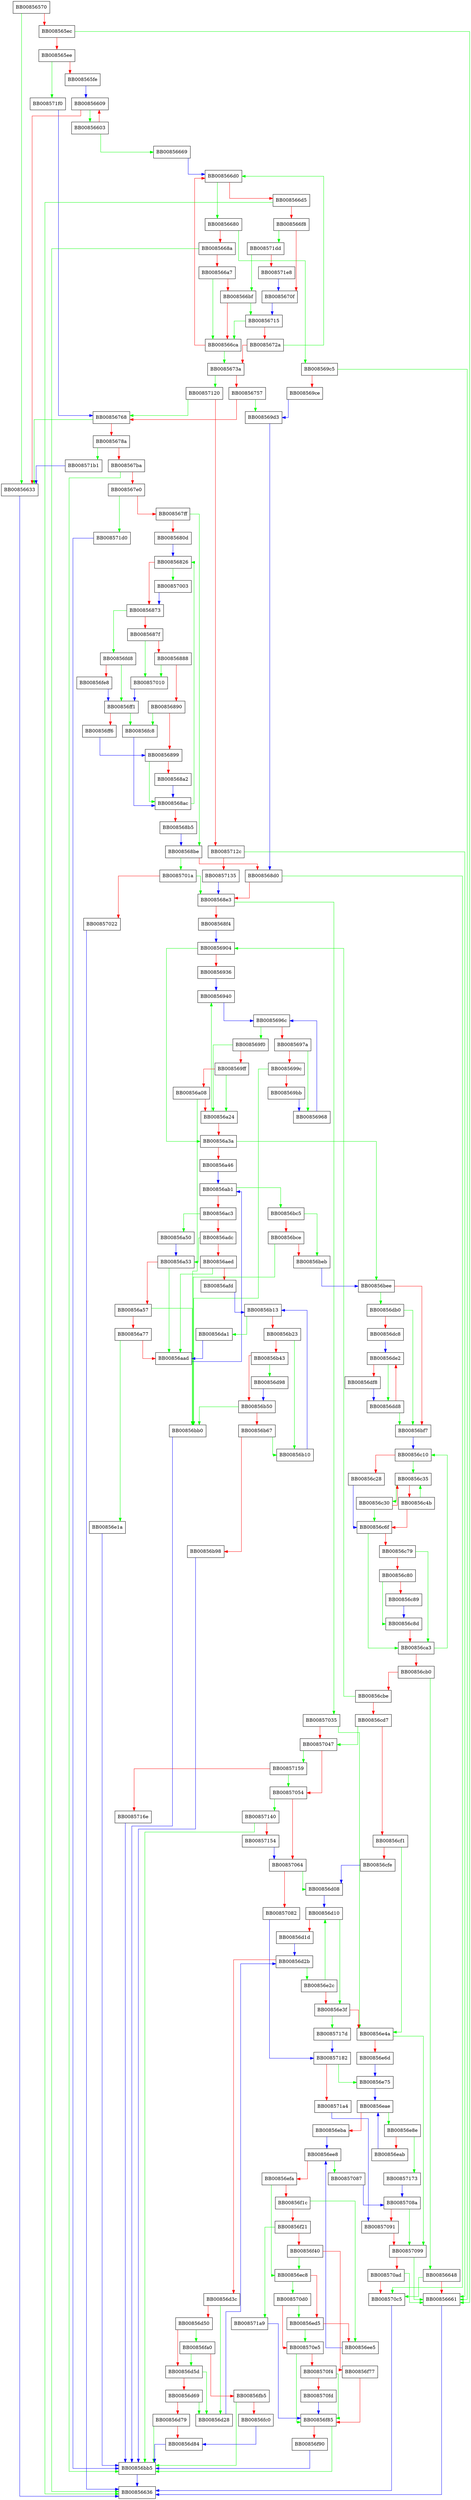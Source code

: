 digraph X509_policy_check {
  node [shape="box"];
  graph [splines=ortho];
  BB00856570 -> BB00856633 [color="green"];
  BB00856570 -> BB008565ec [color="red"];
  BB008565ec -> BB00856661 [color="green"];
  BB008565ec -> BB008565ee [color="red"];
  BB008565ee -> BB008571f0 [color="green"];
  BB008565ee -> BB008565fe [color="red"];
  BB008565fe -> BB00856609 [color="blue"];
  BB00856603 -> BB00856669 [color="green"];
  BB00856603 -> BB00856609 [color="red"];
  BB00856609 -> BB00856603 [color="green"];
  BB00856609 -> BB00856633 [color="red"];
  BB00856633 -> BB00856636 [color="blue"];
  BB00856648 -> BB008570c5 [color="green"];
  BB00856648 -> BB00856661 [color="red"];
  BB00856661 -> BB00856636 [color="blue"];
  BB00856669 -> BB008566d0 [color="blue"];
  BB00856680 -> BB008569c5 [color="green"];
  BB00856680 -> BB0085668a [color="red"];
  BB0085668a -> BB00856636 [color="green"];
  BB0085668a -> BB008566a7 [color="red"];
  BB008566a7 -> BB008566ca [color="green"];
  BB008566a7 -> BB008566bf [color="red"];
  BB008566bf -> BB00856715 [color="green"];
  BB008566bf -> BB008566ca [color="red"];
  BB008566ca -> BB0085673a [color="green"];
  BB008566ca -> BB008566d0 [color="red"];
  BB008566d0 -> BB00856680 [color="green"];
  BB008566d0 -> BB008566d5 [color="red"];
  BB008566d5 -> BB00856636 [color="green"];
  BB008566d5 -> BB008566f8 [color="red"];
  BB008566f8 -> BB008571dd [color="green"];
  BB008566f8 -> BB0085670f [color="red"];
  BB0085670f -> BB00856715 [color="blue"];
  BB00856715 -> BB008566ca [color="green"];
  BB00856715 -> BB0085672a [color="red"];
  BB0085672a -> BB008566d0 [color="green"];
  BB0085672a -> BB0085673a [color="red"];
  BB0085673a -> BB00857120 [color="green"];
  BB0085673a -> BB00856757 [color="red"];
  BB00856757 -> BB008569d3 [color="green"];
  BB00856757 -> BB00856768 [color="red"];
  BB00856768 -> BB00856633 [color="green"];
  BB00856768 -> BB0085678a [color="red"];
  BB0085678a -> BB008571b1 [color="green"];
  BB0085678a -> BB008567ba [color="red"];
  BB008567ba -> BB00856bb5 [color="green"];
  BB008567ba -> BB008567e0 [color="red"];
  BB008567e0 -> BB008571d0 [color="green"];
  BB008567e0 -> BB008567ff [color="red"];
  BB008567ff -> BB008568be [color="green"];
  BB008567ff -> BB0085680d [color="red"];
  BB0085680d -> BB00856826 [color="blue"];
  BB00856826 -> BB00857003 [color="green"];
  BB00856826 -> BB00856873 [color="red"];
  BB00856873 -> BB00856fd8 [color="green"];
  BB00856873 -> BB0085687f [color="red"];
  BB0085687f -> BB00857010 [color="green"];
  BB0085687f -> BB00856888 [color="red"];
  BB00856888 -> BB00857010 [color="green"];
  BB00856888 -> BB00856890 [color="red"];
  BB00856890 -> BB00856fc8 [color="green"];
  BB00856890 -> BB00856899 [color="red"];
  BB00856899 -> BB008568ac [color="green"];
  BB00856899 -> BB008568a2 [color="red"];
  BB008568a2 -> BB008568ac [color="blue"];
  BB008568ac -> BB00856826 [color="green"];
  BB008568ac -> BB008568b5 [color="red"];
  BB008568b5 -> BB008568be [color="blue"];
  BB008568be -> BB0085701a [color="green"];
  BB008568be -> BB008568d0 [color="red"];
  BB008568d0 -> BB008570c5 [color="green"];
  BB008568d0 -> BB008568e3 [color="red"];
  BB008568e3 -> BB00857035 [color="green"];
  BB008568e3 -> BB008568f4 [color="red"];
  BB008568f4 -> BB00856904 [color="blue"];
  BB00856904 -> BB00856a3a [color="green"];
  BB00856904 -> BB00856936 [color="red"];
  BB00856936 -> BB00856940 [color="blue"];
  BB00856940 -> BB0085696c [color="blue"];
  BB00856968 -> BB0085696c [color="blue"];
  BB0085696c -> BB008569f0 [color="green"];
  BB0085696c -> BB0085697a [color="red"];
  BB0085697a -> BB00856968 [color="green"];
  BB0085697a -> BB0085699c [color="red"];
  BB0085699c -> BB00856bb0 [color="green"];
  BB0085699c -> BB008569bb [color="red"];
  BB008569bb -> BB00856968 [color="blue"];
  BB008569c5 -> BB00856661 [color="green"];
  BB008569c5 -> BB008569ce [color="red"];
  BB008569ce -> BB008569d3 [color="blue"];
  BB008569d3 -> BB008568d0 [color="blue"];
  BB008569f0 -> BB00856a24 [color="green"];
  BB008569f0 -> BB008569ff [color="red"];
  BB008569ff -> BB00856a24 [color="green"];
  BB008569ff -> BB00856a08 [color="red"];
  BB00856a08 -> BB00856bb0 [color="green"];
  BB00856a08 -> BB00856a24 [color="red"];
  BB00856a24 -> BB00856940 [color="green"];
  BB00856a24 -> BB00856a3a [color="red"];
  BB00856a3a -> BB00856bee [color="green"];
  BB00856a3a -> BB00856a46 [color="red"];
  BB00856a46 -> BB00856ab1 [color="blue"];
  BB00856a50 -> BB00856a53 [color="blue"];
  BB00856a53 -> BB00856aad [color="green"];
  BB00856a53 -> BB00856a57 [color="red"];
  BB00856a57 -> BB00856bb0 [color="green"];
  BB00856a57 -> BB00856a77 [color="red"];
  BB00856a77 -> BB00856e1a [color="green"];
  BB00856a77 -> BB00856aad [color="red"];
  BB00856aad -> BB00856ab1 [color="blue"];
  BB00856ab1 -> BB00856bc5 [color="green"];
  BB00856ab1 -> BB00856ac3 [color="red"];
  BB00856ac3 -> BB00856a50 [color="green"];
  BB00856ac3 -> BB00856adc [color="red"];
  BB00856adc -> BB00856a53 [color="green"];
  BB00856adc -> BB00856aed [color="red"];
  BB00856aed -> BB00856aad [color="green"];
  BB00856aed -> BB00856afd [color="red"];
  BB00856afd -> BB00856b13 [color="blue"];
  BB00856b10 -> BB00856b13 [color="blue"];
  BB00856b13 -> BB00856da1 [color="green"];
  BB00856b13 -> BB00856b23 [color="red"];
  BB00856b23 -> BB00856b10 [color="green"];
  BB00856b23 -> BB00856b43 [color="red"];
  BB00856b43 -> BB00856d98 [color="green"];
  BB00856b43 -> BB00856b50 [color="red"];
  BB00856b50 -> BB00856bb0 [color="green"];
  BB00856b50 -> BB00856b67 [color="red"];
  BB00856b67 -> BB00856b10 [color="green"];
  BB00856b67 -> BB00856b98 [color="red"];
  BB00856b98 -> BB00856bb5 [color="blue"];
  BB00856bb0 -> BB00856bb5 [color="blue"];
  BB00856bb5 -> BB00856636 [color="blue"];
  BB00856bc5 -> BB00856beb [color="green"];
  BB00856bc5 -> BB00856bce [color="red"];
  BB00856bce -> BB00856bb0 [color="green"];
  BB00856bce -> BB00856beb [color="red"];
  BB00856beb -> BB00856bee [color="blue"];
  BB00856bee -> BB00856db0 [color="green"];
  BB00856bee -> BB00856bf7 [color="red"];
  BB00856bf7 -> BB00856c10 [color="blue"];
  BB00856c10 -> BB00856c35 [color="green"];
  BB00856c10 -> BB00856c28 [color="red"];
  BB00856c28 -> BB00856c6f [color="blue"];
  BB00856c30 -> BB00856c6f [color="green"];
  BB00856c30 -> BB00856c35 [color="red"];
  BB00856c35 -> BB00856c30 [color="green"];
  BB00856c35 -> BB00856c4b [color="red"];
  BB00856c4b -> BB00856c35 [color="green"];
  BB00856c4b -> BB00856c6f [color="red"];
  BB00856c6f -> BB00856ca3 [color="green"];
  BB00856c6f -> BB00856c79 [color="red"];
  BB00856c79 -> BB00856ca3 [color="green"];
  BB00856c79 -> BB00856c80 [color="red"];
  BB00856c80 -> BB00856c8d [color="green"];
  BB00856c80 -> BB00856c89 [color="red"];
  BB00856c89 -> BB00856c8d [color="blue"];
  BB00856c8d -> BB00856ca3 [color="red"];
  BB00856ca3 -> BB00856c10 [color="green"];
  BB00856ca3 -> BB00856cb0 [color="red"];
  BB00856cb0 -> BB00856648 [color="green"];
  BB00856cb0 -> BB00856cbe [color="red"];
  BB00856cbe -> BB00856904 [color="green"];
  BB00856cbe -> BB00856cd7 [color="red"];
  BB00856cd7 -> BB00857047 [color="green"];
  BB00856cd7 -> BB00856cf1 [color="red"];
  BB00856cf1 -> BB00856e4a [color="green"];
  BB00856cf1 -> BB00856cfe [color="red"];
  BB00856cfe -> BB00856d08 [color="blue"];
  BB00856d08 -> BB00856d10 [color="blue"];
  BB00856d10 -> BB00856e3f [color="green"];
  BB00856d10 -> BB00856d1d [color="red"];
  BB00856d1d -> BB00856d2b [color="blue"];
  BB00856d28 -> BB00856d2b [color="blue"];
  BB00856d2b -> BB00856e2c [color="green"];
  BB00856d2b -> BB00856d3c [color="red"];
  BB00856d3c -> BB00856d28 [color="green"];
  BB00856d3c -> BB00856d50 [color="red"];
  BB00856d50 -> BB00856fa0 [color="green"];
  BB00856d50 -> BB00856d5d [color="red"];
  BB00856d5d -> BB00856d28 [color="green"];
  BB00856d5d -> BB00856d69 [color="red"];
  BB00856d69 -> BB00856d28 [color="green"];
  BB00856d69 -> BB00856d79 [color="red"];
  BB00856d79 -> BB00856bb5 [color="green"];
  BB00856d79 -> BB00856d84 [color="red"];
  BB00856d84 -> BB00856bb5 [color="blue"];
  BB00856d98 -> BB00856b50 [color="blue"];
  BB00856da1 -> BB00856aad [color="blue"];
  BB00856db0 -> BB00856bf7 [color="green"];
  BB00856db0 -> BB00856dc8 [color="red"];
  BB00856dc8 -> BB00856de2 [color="blue"];
  BB00856dd8 -> BB00856bf7 [color="green"];
  BB00856dd8 -> BB00856de2 [color="red"];
  BB00856de2 -> BB00856dd8 [color="green"];
  BB00856de2 -> BB00856df8 [color="red"];
  BB00856df8 -> BB00856dd8 [color="blue"];
  BB00856e1a -> BB00856bb5 [color="blue"];
  BB00856e2c -> BB00856d10 [color="green"];
  BB00856e2c -> BB00856e3f [color="red"];
  BB00856e3f -> BB0085717d [color="green"];
  BB00856e3f -> BB00856e4a [color="red"];
  BB00856e4a -> BB00857099 [color="green"];
  BB00856e4a -> BB00856e6d [color="red"];
  BB00856e6d -> BB00856e75 [color="blue"];
  BB00856e75 -> BB00856eae [color="blue"];
  BB00856e8e -> BB00857173 [color="green"];
  BB00856e8e -> BB00856eab [color="red"];
  BB00856eab -> BB00856eae [color="blue"];
  BB00856eae -> BB00856e8e [color="green"];
  BB00856eae -> BB00856eba [color="red"];
  BB00856eba -> BB00856ee8 [color="blue"];
  BB00856ec8 -> BB008570d0 [color="green"];
  BB00856ec8 -> BB00856ed5 [color="red"];
  BB00856ed5 -> BB008570e5 [color="green"];
  BB00856ed5 -> BB00856ee5 [color="red"];
  BB00856ee5 -> BB00856ee8 [color="blue"];
  BB00856ee8 -> BB00857087 [color="green"];
  BB00856ee8 -> BB00856efa [color="red"];
  BB00856efa -> BB00856ec8 [color="green"];
  BB00856efa -> BB00856f1c [color="red"];
  BB00856f1c -> BB00856ee5 [color="green"];
  BB00856f1c -> BB00856f21 [color="red"];
  BB00856f21 -> BB008571a9 [color="green"];
  BB00856f21 -> BB00856f40 [color="red"];
  BB00856f40 -> BB00856ec8 [color="green"];
  BB00856f40 -> BB00856f77 [color="red"];
  BB00856f77 -> BB00856f85 [color="red"];
  BB00856f85 -> BB00856bb5 [color="green"];
  BB00856f85 -> BB00856f90 [color="red"];
  BB00856f90 -> BB00856bb5 [color="blue"];
  BB00856fa0 -> BB00856d5d [color="green"];
  BB00856fa0 -> BB00856fb5 [color="red"];
  BB00856fb5 -> BB00856bb5 [color="green"];
  BB00856fb5 -> BB00856fc0 [color="red"];
  BB00856fc0 -> BB00856d84 [color="blue"];
  BB00856fc8 -> BB008568ac [color="blue"];
  BB00856fd8 -> BB00856ff1 [color="green"];
  BB00856fd8 -> BB00856fe8 [color="red"];
  BB00856fe8 -> BB00856ff1 [color="blue"];
  BB00856ff1 -> BB00856fc8 [color="green"];
  BB00856ff1 -> BB00856ff6 [color="red"];
  BB00856ff6 -> BB00856899 [color="blue"];
  BB00857003 -> BB00856873 [color="blue"];
  BB00857010 -> BB00856ff1 [color="blue"];
  BB0085701a -> BB008568e3 [color="green"];
  BB0085701a -> BB00857022 [color="red"];
  BB00857022 -> BB00856636 [color="blue"];
  BB00857035 -> BB00856e4a [color="green"];
  BB00857035 -> BB00857047 [color="red"];
  BB00857047 -> BB00857159 [color="green"];
  BB00857047 -> BB00857054 [color="red"];
  BB00857054 -> BB00857140 [color="green"];
  BB00857054 -> BB00857064 [color="red"];
  BB00857064 -> BB00856d08 [color="green"];
  BB00857064 -> BB00857082 [color="red"];
  BB00857082 -> BB00857182 [color="blue"];
  BB00857087 -> BB0085708a [color="blue"];
  BB0085708a -> BB00857099 [color="green"];
  BB0085708a -> BB00857091 [color="red"];
  BB00857091 -> BB00857099 [color="red"];
  BB00857099 -> BB00856661 [color="green"];
  BB00857099 -> BB008570ad [color="red"];
  BB008570ad -> BB00856661 [color="green"];
  BB008570ad -> BB008570c5 [color="red"];
  BB008570c5 -> BB00856636 [color="blue"];
  BB008570d0 -> BB00856ed5 [color="green"];
  BB008570d0 -> BB008570e5 [color="red"];
  BB008570e5 -> BB00856f85 [color="green"];
  BB008570e5 -> BB008570f4 [color="red"];
  BB008570f4 -> BB00856f85 [color="green"];
  BB008570f4 -> BB008570fd [color="red"];
  BB008570fd -> BB00856f85 [color="blue"];
  BB00857120 -> BB00856768 [color="green"];
  BB00857120 -> BB0085712c [color="red"];
  BB0085712c -> BB00856661 [color="green"];
  BB0085712c -> BB00857135 [color="red"];
  BB00857135 -> BB008568e3 [color="blue"];
  BB00857140 -> BB00856bb5 [color="green"];
  BB00857140 -> BB00857154 [color="red"];
  BB00857154 -> BB00857064 [color="blue"];
  BB00857159 -> BB00857054 [color="green"];
  BB00857159 -> BB0085716e [color="red"];
  BB0085716e -> BB00856bb5 [color="blue"];
  BB00857173 -> BB0085708a [color="blue"];
  BB0085717d -> BB00857182 [color="blue"];
  BB00857182 -> BB00856e75 [color="green"];
  BB00857182 -> BB008571a4 [color="red"];
  BB008571a4 -> BB00857091 [color="blue"];
  BB008571a9 -> BB00856f85 [color="blue"];
  BB008571b1 -> BB00856633 [color="blue"];
  BB008571d0 -> BB00856bb5 [color="blue"];
  BB008571dd -> BB008566bf [color="green"];
  BB008571dd -> BB008571e8 [color="red"];
  BB008571e8 -> BB0085670f [color="blue"];
  BB008571f0 -> BB00856768 [color="blue"];
}
